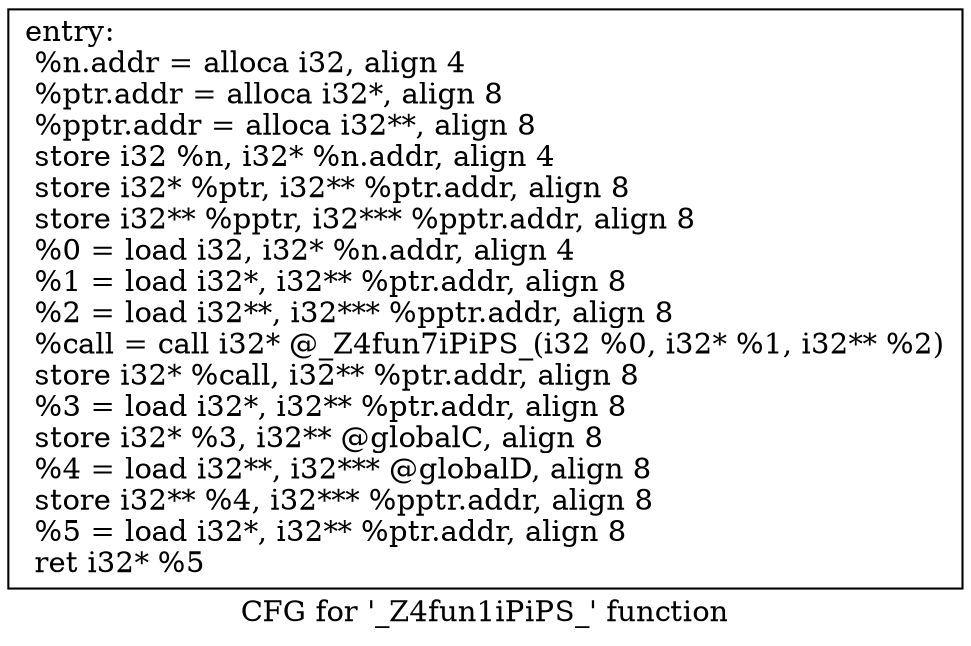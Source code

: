 digraph "CFG for '_Z4fun1iPiPS_' function" {
	label="CFG for '_Z4fun1iPiPS_' function";

	Node0x97f0970 [shape=record,label="{entry:\l  %n.addr = alloca i32, align 4\l  %ptr.addr = alloca i32*, align 8\l  %pptr.addr = alloca i32**, align 8\l  store i32 %n, i32* %n.addr, align 4\l  store i32* %ptr, i32** %ptr.addr, align 8\l  store i32** %pptr, i32*** %pptr.addr, align 8\l  %0 = load i32, i32* %n.addr, align 4\l  %1 = load i32*, i32** %ptr.addr, align 8\l  %2 = load i32**, i32*** %pptr.addr, align 8\l  %call = call i32* @_Z4fun7iPiPS_(i32 %0, i32* %1, i32** %2)\l  store i32* %call, i32** %ptr.addr, align 8\l  %3 = load i32*, i32** %ptr.addr, align 8\l  store i32* %3, i32** @globalC, align 8\l  %4 = load i32**, i32*** @globalD, align 8\l  store i32** %4, i32*** %pptr.addr, align 8\l  %5 = load i32*, i32** %ptr.addr, align 8\l  ret i32* %5\l}"];
}
